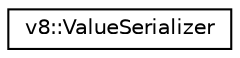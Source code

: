 digraph "Graphical Class Hierarchy"
{
  edge [fontname="Helvetica",fontsize="10",labelfontname="Helvetica",labelfontsize="10"];
  node [fontname="Helvetica",fontsize="10",shape=record];
  rankdir="LR";
  Node1 [label="v8::ValueSerializer",height=0.2,width=0.4,color="black", fillcolor="white", style="filled",URL="$classv8_1_1ValueSerializer.html"];
}
